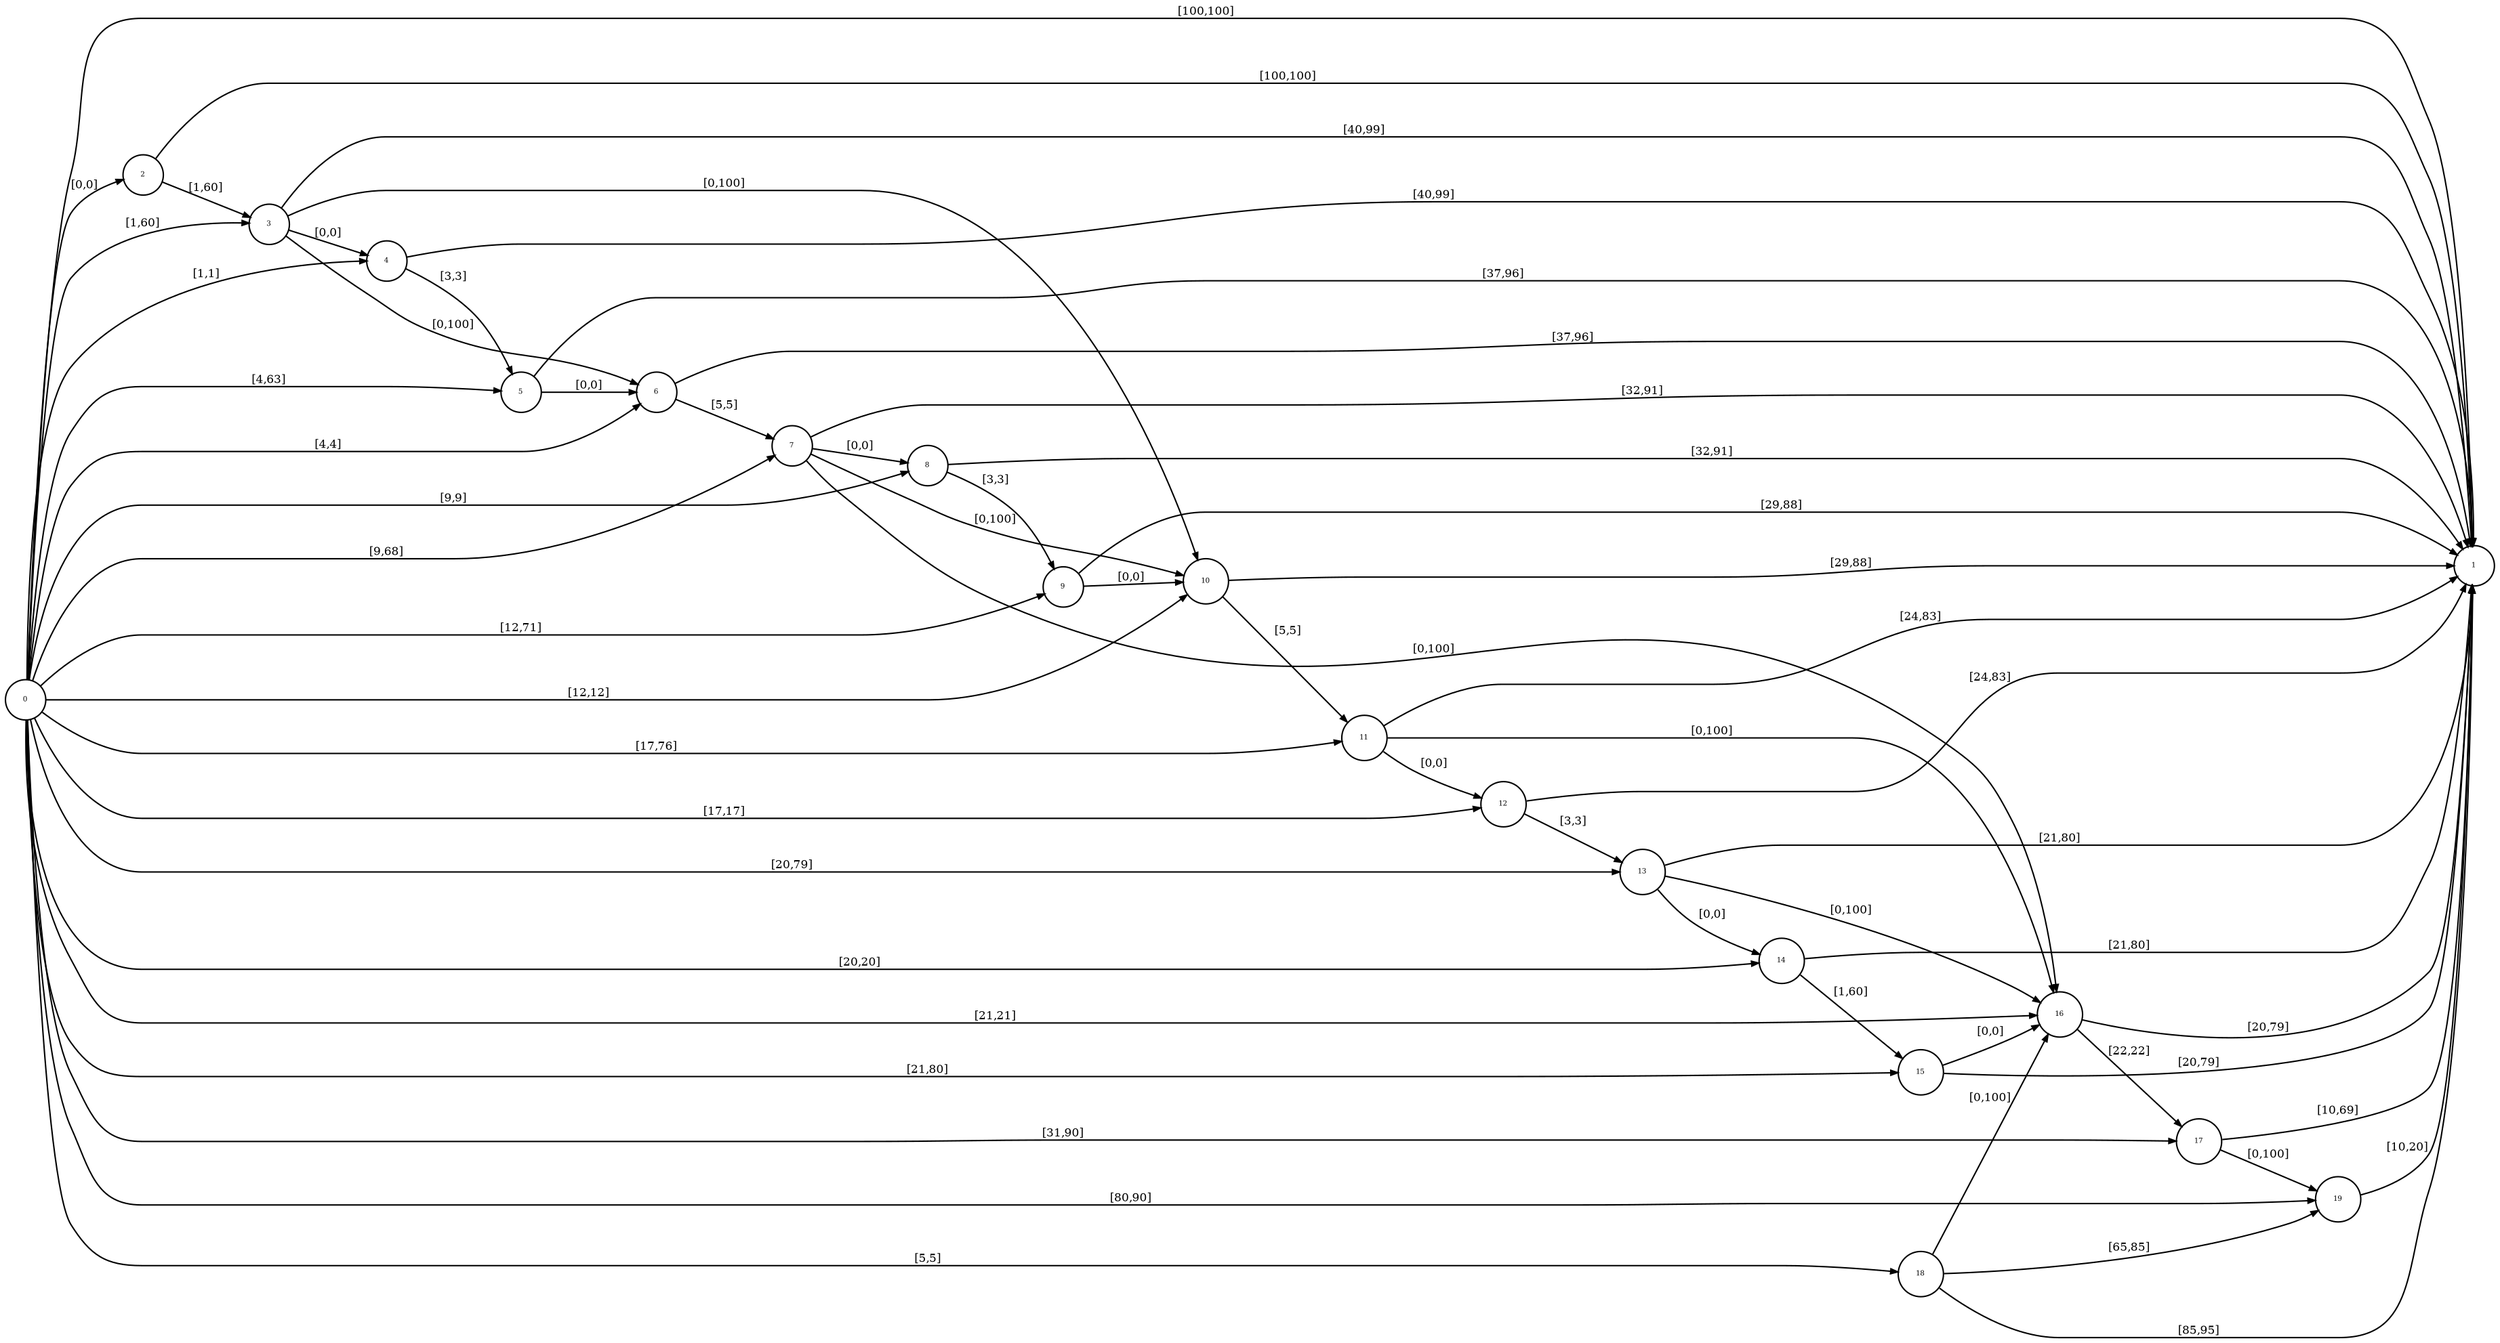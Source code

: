 digraph stnu {
	rankdir=LR;
	node [with=.2, height=.2, fontsize=5, shape=circle, style=filled, fillcolor=white];	2 -> 1 [fontsize=8, arrowsize= .5, label = "[100,100]"];
	2 -> 3 [fontsize=8, arrowsize= .5, label = "[1,60]"];
	3 -> 1 [fontsize=8, arrowsize= .5, label = "[40,99]"];
	3 -> 4 [fontsize=8, arrowsize= .5, label = "[0,0]"];
	3 -> 6 [fontsize=8, arrowsize= .5, label = "[0,100]"];
	3 -> 10 [fontsize=8, arrowsize= .5, label = "[0,100]"];
	4 -> 1 [fontsize=8, arrowsize= .5, label = "[40,99]"];
	4 -> 5 [fontsize=8, arrowsize= .5, label = "[3,3]"];
	5 -> 1 [fontsize=8, arrowsize= .5, label = "[37,96]"];
	5 -> 6 [fontsize=8, arrowsize= .5, label = "[0,0]"];
	6 -> 1 [fontsize=8, arrowsize= .5, label = "[37,96]"];
	6 -> 7 [fontsize=8, arrowsize= .5, label = "[5,5]"];
	7 -> 1 [fontsize=8, arrowsize= .5, label = "[32,91]"];
	7 -> 8 [fontsize=8, arrowsize= .5, label = "[0,0]"];
	7 -> 10 [fontsize=8, arrowsize= .5, label = "[0,100]"];
	7 -> 16 [fontsize=8, arrowsize= .5, label = "[0,100]"];
	8 -> 1 [fontsize=8, arrowsize= .5, label = "[32,91]"];
	8 -> 9 [fontsize=8, arrowsize= .5, label = "[3,3]"];
	9 -> 1 [fontsize=8, arrowsize= .5, label = "[29,88]"];
	9 -> 10 [fontsize=8, arrowsize= .5, label = "[0,0]"];
	10 -> 1 [fontsize=8, arrowsize= .5, label = "[29,88]"];
	10 -> 11 [fontsize=8, arrowsize= .5, label = "[5,5]"];
	11 -> 1 [fontsize=8, arrowsize= .5, label = "[24,83]"];
	11 -> 12 [fontsize=8, arrowsize= .5, label = "[0,0]"];
	11 -> 16 [fontsize=8, arrowsize= .5, label = "[0,100]"];
	12 -> 1 [fontsize=8, arrowsize= .5, label = "[24,83]"];
	12 -> 13 [fontsize=8, arrowsize= .5, label = "[3,3]"];
	13 -> 1 [fontsize=8, arrowsize= .5, label = "[21,80]"];
	13 -> 14 [fontsize=8, arrowsize= .5, label = "[0,0]"];
	13 -> 16 [fontsize=8, arrowsize= .5, label = "[0,100]"];
	14 -> 1 [fontsize=8, arrowsize= .5, label = "[21,80]"];
	14 -> 15 [fontsize=8, arrowsize= .5, label = "[1,60]"];
	15 -> 1 [fontsize=8, arrowsize= .5, label = "[20,79]"];
	15 -> 16 [fontsize=8, arrowsize= .5, label = "[0,0]"];
	16 -> 1 [fontsize=8, arrowsize= .5, label = "[20,79]"];
	16 -> 17 [fontsize=8, arrowsize= .5, label = "[22,22]"];
	17 -> 1 [fontsize=8, arrowsize= .5, label = "[10,69]"];
	17 -> 19 [fontsize=8, arrowsize= .5, label = "[0,100]"];
	18 -> 1 [fontsize=8, arrowsize= .5, label = "[85,95]"];
	18 -> 19 [fontsize=8, arrowsize= .5, label = "[65,85]"];
	18 -> 16 [fontsize=8, arrowsize= .5, label = "[0,100]"];
	19 -> 1 [fontsize=8, arrowsize= .5, label = "[10,20]"];
	0 -> 1 [fontsize=8, arrowsize= .5, label = "[100,100]"];
	0 -> 2 [fontsize=8, arrowsize= .5, label = "[0,0]"];
	0 -> 3 [fontsize=8, arrowsize= .5, label = "[1,60]"];
	0 -> 4 [fontsize=8, arrowsize= .5, label = "[1,1]"];
	0 -> 5 [fontsize=8, arrowsize= .5, label = "[4,63]"];
	0 -> 6 [fontsize=8, arrowsize= .5, label = "[4,4]"];
	0 -> 7 [fontsize=8, arrowsize= .5, label = "[9,68]"];
	0 -> 8 [fontsize=8, arrowsize= .5, label = "[9,9]"];
	0 -> 9 [fontsize=8, arrowsize= .5, label = "[12,71]"];
	0 -> 10 [fontsize=8, arrowsize= .5, label = "[12,12]"];
	0 -> 11 [fontsize=8, arrowsize= .5, label = "[17,76]"];
	0 -> 12 [fontsize=8, arrowsize= .5, label = "[17,17]"];
	0 -> 13 [fontsize=8, arrowsize= .5, label = "[20,79]"];
	0 -> 14 [fontsize=8, arrowsize= .5, label = "[20,20]"];
	0 -> 15 [fontsize=8, arrowsize= .5, label = "[21,80]"];
	0 -> 16 [fontsize=8, arrowsize= .5, label = "[21,21]"];
	0 -> 17 [fontsize=8, arrowsize= .5, label = "[31,90]"];
	0 -> 18 [fontsize=8, arrowsize= .5, label = "[5,5]"];
	0 -> 19 [fontsize=8, arrowsize= .5, label = "[80,90]"];

}

